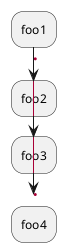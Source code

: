 {
  "sha1": "sehtnympmn6trpi22mgrzhwqcu2pk2u",
  "insertion": {
    "when": "2024-06-04T17:28:45.030Z",
    "user": "plantuml@gmail.com"
  }
}
@startuml
:foo1;
label lab1
:foo2;
:foo3;
goto lab1
:foo4;
@enduml
